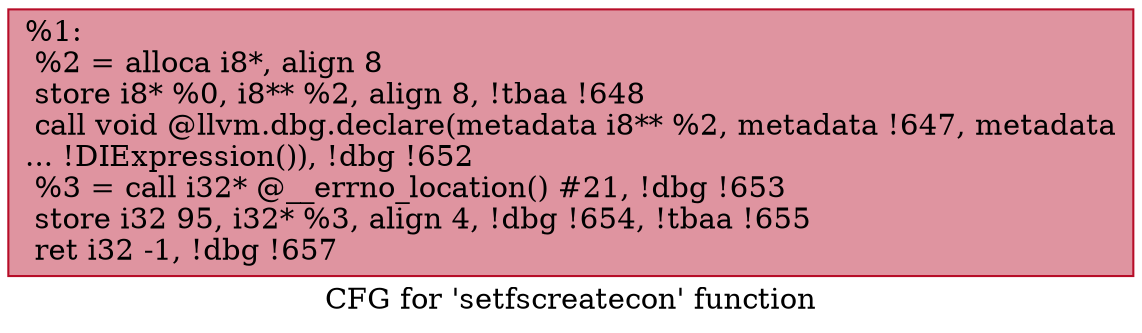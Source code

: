 digraph "CFG for 'setfscreatecon' function" {
	label="CFG for 'setfscreatecon' function";

	Node0x196f220 [shape=record,color="#b70d28ff", style=filled, fillcolor="#b70d2870",label="{%1:\l  %2 = alloca i8*, align 8\l  store i8* %0, i8** %2, align 8, !tbaa !648\l  call void @llvm.dbg.declare(metadata i8** %2, metadata !647, metadata\l... !DIExpression()), !dbg !652\l  %3 = call i32* @__errno_location() #21, !dbg !653\l  store i32 95, i32* %3, align 4, !dbg !654, !tbaa !655\l  ret i32 -1, !dbg !657\l}"];
}
